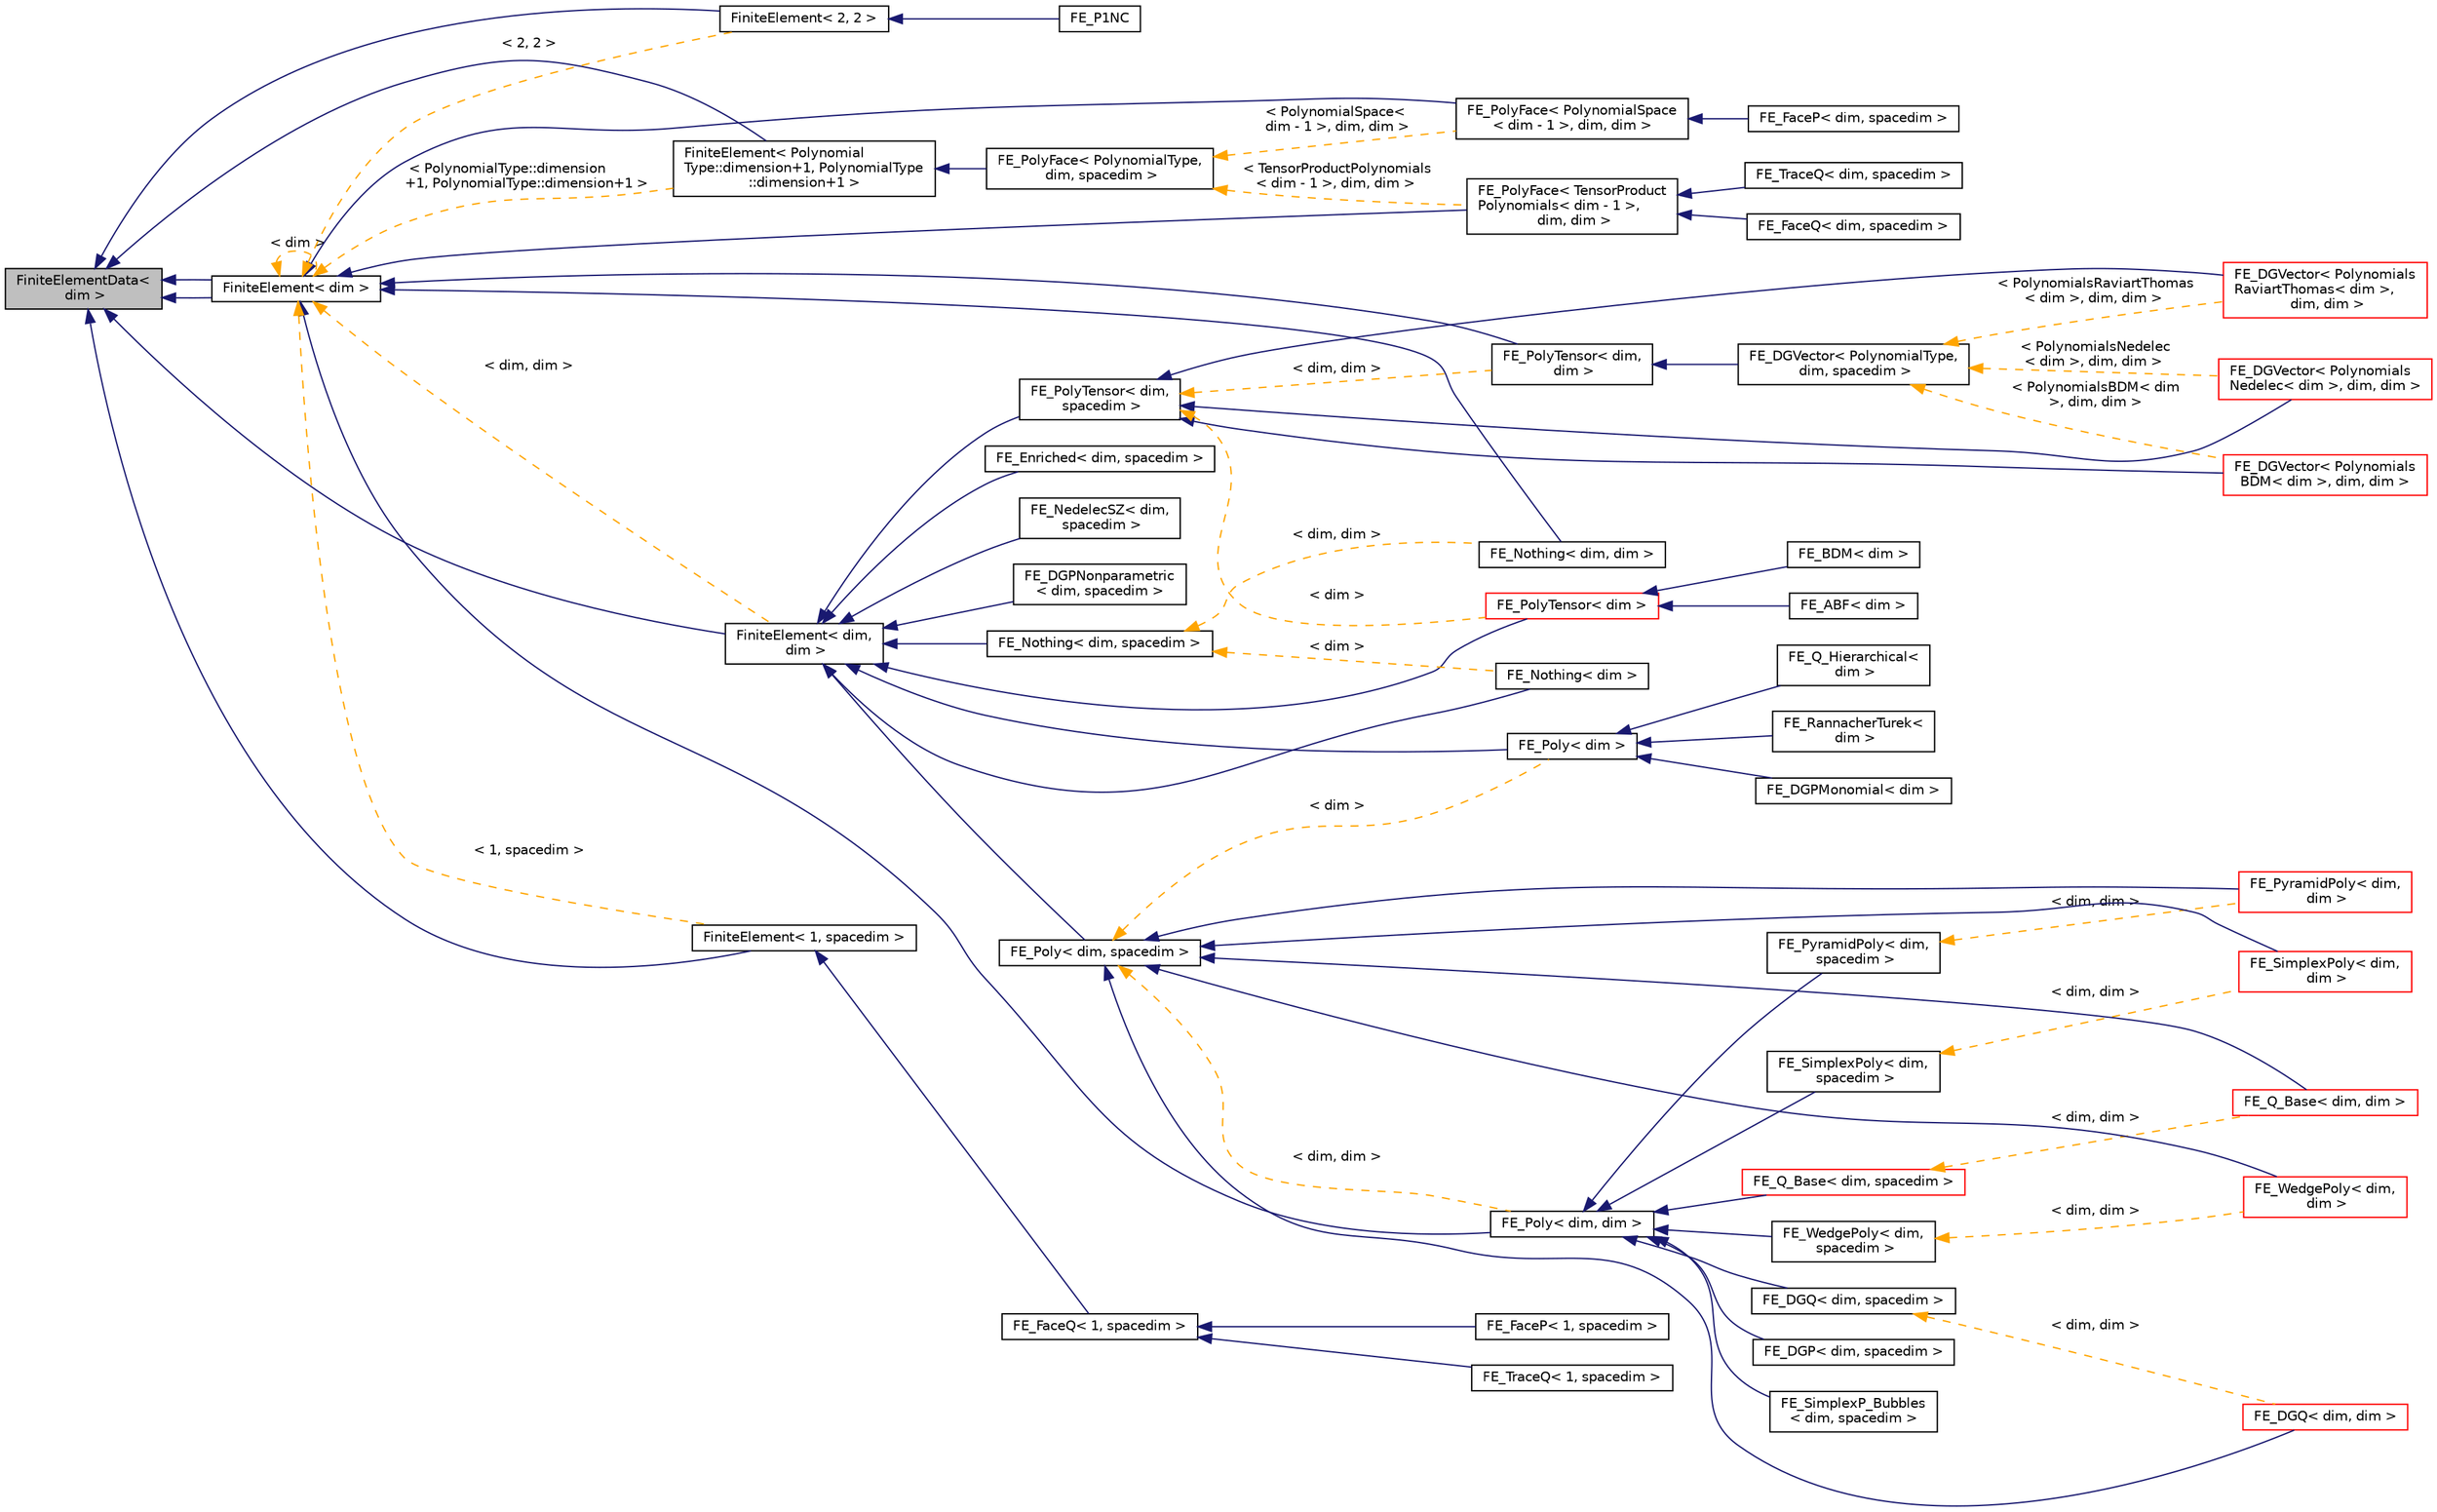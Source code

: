 digraph "FiniteElementData&lt; dim &gt;"
{
 // LATEX_PDF_SIZE
  edge [fontname="Helvetica",fontsize="10",labelfontname="Helvetica",labelfontsize="10"];
  node [fontname="Helvetica",fontsize="10",shape=record];
  rankdir="LR";
  Node1 [label="FiniteElementData\<\l dim \>",height=0.2,width=0.4,color="black", fillcolor="grey75", style="filled", fontcolor="black",tooltip=" "];
  Node1 -> Node2 [dir="back",color="midnightblue",fontsize="10",style="solid",fontname="Helvetica"];
  Node2 [label="FiniteElement\< dim \>",height=0.2,width=0.4,color="black", fillcolor="white", style="filled",URL="$classFiniteElement.html",tooltip=" "];
  Node2 -> Node3 [dir="back",color="midnightblue",fontsize="10",style="solid",fontname="Helvetica"];
  Node3 [label="FE_Nothing\< dim, dim \>",height=0.2,width=0.4,color="black", fillcolor="white", style="filled",URL="$classFE__Nothing.html",tooltip=" "];
  Node2 -> Node4 [dir="back",color="midnightblue",fontsize="10",style="solid",fontname="Helvetica"];
  Node4 [label="FE_Poly\< dim, dim \>",height=0.2,width=0.4,color="black", fillcolor="white", style="filled",URL="$classFE__Poly.html",tooltip=" "];
  Node4 -> Node5 [dir="back",color="midnightblue",fontsize="10",style="solid",fontname="Helvetica"];
  Node5 [label="FE_DGP\< dim, spacedim \>",height=0.2,width=0.4,color="black", fillcolor="white", style="filled",URL="$classFE__DGP.html",tooltip=" "];
  Node4 -> Node6 [dir="back",color="midnightblue",fontsize="10",style="solid",fontname="Helvetica"];
  Node6 [label="FE_DGQ\< dim, spacedim \>",height=0.2,width=0.4,color="black", fillcolor="white", style="filled",URL="$classFE__DGQ.html",tooltip=" "];
  Node6 -> Node7 [dir="back",color="orange",fontsize="10",style="dashed",label=" \< dim, dim \>" ,fontname="Helvetica"];
  Node7 [label="FE_DGQ\< dim, dim \>",height=0.2,width=0.4,color="red", fillcolor="white", style="filled",URL="$classFE__DGQ.html",tooltip=" "];
  Node4 -> Node11 [dir="back",color="midnightblue",fontsize="10",style="solid",fontname="Helvetica"];
  Node11 [label="FE_PyramidPoly\< dim,\l spacedim \>",height=0.2,width=0.4,color="black", fillcolor="white", style="filled",URL="$classFE__PyramidPoly.html",tooltip=" "];
  Node11 -> Node12 [dir="back",color="orange",fontsize="10",style="dashed",label=" \< dim, dim \>" ,fontname="Helvetica"];
  Node12 [label="FE_PyramidPoly\< dim,\l dim \>",height=0.2,width=0.4,color="red", fillcolor="white", style="filled",URL="$classFE__PyramidPoly.html",tooltip=" "];
  Node4 -> Node15 [dir="back",color="midnightblue",fontsize="10",style="solid",fontname="Helvetica"];
  Node15 [label="FE_Q_Base\< dim, spacedim \>",height=0.2,width=0.4,color="red", fillcolor="white", style="filled",URL="$classFE__Q__Base.html",tooltip=" "];
  Node15 -> Node17 [dir="back",color="orange",fontsize="10",style="dashed",label=" \< dim, dim \>" ,fontname="Helvetica"];
  Node17 [label="FE_Q_Base\< dim, dim \>",height=0.2,width=0.4,color="red", fillcolor="white", style="filled",URL="$classFE__Q__Base.html",tooltip=" "];
  Node4 -> Node23 [dir="back",color="midnightblue",fontsize="10",style="solid",fontname="Helvetica"];
  Node23 [label="FE_SimplexP_Bubbles\l\< dim, spacedim \>",height=0.2,width=0.4,color="black", fillcolor="white", style="filled",URL="$classFE__SimplexP__Bubbles.html",tooltip="Enriched version of FE_P that can be used with nodal quadrature. Many explicit time integration schem..."];
  Node4 -> Node24 [dir="back",color="midnightblue",fontsize="10",style="solid",fontname="Helvetica"];
  Node24 [label="FE_SimplexPoly\< dim,\l spacedim \>",height=0.2,width=0.4,color="black", fillcolor="white", style="filled",URL="$classFE__SimplexPoly.html",tooltip=" "];
  Node24 -> Node25 [dir="back",color="orange",fontsize="10",style="dashed",label=" \< dim, dim \>" ,fontname="Helvetica"];
  Node25 [label="FE_SimplexPoly\< dim,\l dim \>",height=0.2,width=0.4,color="red", fillcolor="white", style="filled",URL="$classFE__SimplexPoly.html",tooltip=" "];
  Node4 -> Node28 [dir="back",color="midnightblue",fontsize="10",style="solid",fontname="Helvetica"];
  Node28 [label="FE_WedgePoly\< dim,\l spacedim \>",height=0.2,width=0.4,color="black", fillcolor="white", style="filled",URL="$classFE__WedgePoly.html",tooltip=" "];
  Node28 -> Node29 [dir="back",color="orange",fontsize="10",style="dashed",label=" \< dim, dim \>" ,fontname="Helvetica"];
  Node29 [label="FE_WedgePoly\< dim,\l dim \>",height=0.2,width=0.4,color="red", fillcolor="white", style="filled",URL="$classFE__WedgePoly.html",tooltip=" "];
  Node2 -> Node32 [dir="back",color="midnightblue",fontsize="10",style="solid",fontname="Helvetica"];
  Node32 [label="FE_PolyFace\< PolynomialSpace\l\< dim - 1 \>, dim, dim \>",height=0.2,width=0.4,color="black", fillcolor="white", style="filled",URL="$classFE__PolyFace.html",tooltip=" "];
  Node32 -> Node33 [dir="back",color="midnightblue",fontsize="10",style="solid",fontname="Helvetica"];
  Node33 [label="FE_FaceP\< dim, spacedim \>",height=0.2,width=0.4,color="black", fillcolor="white", style="filled",URL="$classFE__FaceP.html",tooltip=" "];
  Node2 -> Node34 [dir="back",color="midnightblue",fontsize="10",style="solid",fontname="Helvetica"];
  Node34 [label="FE_PolyFace\< TensorProduct\lPolynomials\< dim - 1 \>,\l dim, dim \>",height=0.2,width=0.4,color="black", fillcolor="white", style="filled",URL="$classFE__PolyFace.html",tooltip=" "];
  Node34 -> Node35 [dir="back",color="midnightblue",fontsize="10",style="solid",fontname="Helvetica"];
  Node35 [label="FE_FaceQ\< dim, spacedim \>",height=0.2,width=0.4,color="black", fillcolor="white", style="filled",URL="$classFE__FaceQ.html",tooltip=" "];
  Node34 -> Node36 [dir="back",color="midnightblue",fontsize="10",style="solid",fontname="Helvetica"];
  Node36 [label="FE_TraceQ\< dim, spacedim \>",height=0.2,width=0.4,color="black", fillcolor="white", style="filled",URL="$classFE__TraceQ.html",tooltip=" "];
  Node2 -> Node37 [dir="back",color="midnightblue",fontsize="10",style="solid",fontname="Helvetica"];
  Node37 [label="FE_PolyTensor\< dim,\l dim \>",height=0.2,width=0.4,color="black", fillcolor="white", style="filled",URL="$classFE__PolyTensor.html",tooltip=" "];
  Node37 -> Node38 [dir="back",color="midnightblue",fontsize="10",style="solid",fontname="Helvetica"];
  Node38 [label="FE_DGVector\< PolynomialType,\l dim, spacedim \>",height=0.2,width=0.4,color="black", fillcolor="white", style="filled",URL="$classFE__DGVector.html",tooltip=" "];
  Node38 -> Node39 [dir="back",color="orange",fontsize="10",style="dashed",label=" \< PolynomialsRaviartThomas\l\< dim \>, dim, dim \>" ,fontname="Helvetica"];
  Node39 [label="FE_DGVector\< Polynomials\lRaviartThomas\< dim \>,\l dim, dim \>",height=0.2,width=0.4,color="red", fillcolor="white", style="filled",URL="$classFE__DGVector.html",tooltip=" "];
  Node38 -> Node41 [dir="back",color="orange",fontsize="10",style="dashed",label=" \< PolynomialsBDM\< dim\l \>, dim, dim \>" ,fontname="Helvetica"];
  Node41 [label="FE_DGVector\< Polynomials\lBDM\< dim \>, dim, dim \>",height=0.2,width=0.4,color="red", fillcolor="white", style="filled",URL="$classFE__DGVector.html",tooltip=" "];
  Node38 -> Node43 [dir="back",color="orange",fontsize="10",style="dashed",label=" \< PolynomialsNedelec\l\< dim \>, dim, dim \>" ,fontname="Helvetica"];
  Node43 [label="FE_DGVector\< Polynomials\lNedelec\< dim \>, dim, dim \>",height=0.2,width=0.4,color="red", fillcolor="white", style="filled",URL="$classFE__DGVector.html",tooltip=" "];
  Node2 -> Node45 [dir="back",color="orange",fontsize="10",style="dashed",label=" \< 2, 2 \>" ,fontname="Helvetica"];
  Node45 [label="FiniteElement\< 2, 2 \>",height=0.2,width=0.4,color="black", fillcolor="white", style="filled",URL="$classFiniteElement.html",tooltip=" "];
  Node45 -> Node46 [dir="back",color="midnightblue",fontsize="10",style="solid",fontname="Helvetica"];
  Node46 [label="FE_P1NC",height=0.2,width=0.4,color="black", fillcolor="white", style="filled",URL="$classFE__P1NC.html",tooltip=" "];
  Node2 -> Node47 [dir="back",color="orange",fontsize="10",style="dashed",label=" \< PolynomialType::dimension\l+1, PolynomialType::dimension+1 \>" ,fontname="Helvetica"];
  Node47 [label="FiniteElement\< Polynomial\lType::dimension+1, PolynomialType\l::dimension+1 \>",height=0.2,width=0.4,color="black", fillcolor="white", style="filled",URL="$classFiniteElement.html",tooltip=" "];
  Node47 -> Node48 [dir="back",color="midnightblue",fontsize="10",style="solid",fontname="Helvetica"];
  Node48 [label="FE_PolyFace\< PolynomialType,\l dim, spacedim \>",height=0.2,width=0.4,color="black", fillcolor="white", style="filled",URL="$classFE__PolyFace.html",tooltip=" "];
  Node48 -> Node32 [dir="back",color="orange",fontsize="10",style="dashed",label=" \< PolynomialSpace\<\l dim - 1 \>, dim, dim \>" ,fontname="Helvetica"];
  Node48 -> Node34 [dir="back",color="orange",fontsize="10",style="dashed",label=" \< TensorProductPolynomials\l\< dim - 1 \>, dim, dim \>" ,fontname="Helvetica"];
  Node2 -> Node49 [dir="back",color="orange",fontsize="10",style="dashed",label=" \< 1, spacedim \>" ,fontname="Helvetica"];
  Node49 [label="FiniteElement\< 1, spacedim \>",height=0.2,width=0.4,color="black", fillcolor="white", style="filled",URL="$classFiniteElement.html",tooltip=" "];
  Node49 -> Node50 [dir="back",color="midnightblue",fontsize="10",style="solid",fontname="Helvetica"];
  Node50 [label="FE_FaceQ\< 1, spacedim \>",height=0.2,width=0.4,color="black", fillcolor="white", style="filled",URL="$classFE__FaceQ_3_011_00_01spacedim_01_4.html",tooltip=" "];
  Node50 -> Node51 [dir="back",color="midnightblue",fontsize="10",style="solid",fontname="Helvetica"];
  Node51 [label="FE_FaceP\< 1, spacedim \>",height=0.2,width=0.4,color="black", fillcolor="white", style="filled",URL="$classFE__FaceP_3_011_00_01spacedim_01_4.html",tooltip=" "];
  Node50 -> Node52 [dir="back",color="midnightblue",fontsize="10",style="solid",fontname="Helvetica"];
  Node52 [label="FE_TraceQ\< 1, spacedim \>",height=0.2,width=0.4,color="black", fillcolor="white", style="filled",URL="$classFE__TraceQ_3_011_00_01spacedim_01_4.html",tooltip=" "];
  Node2 -> Node53 [dir="back",color="orange",fontsize="10",style="dashed",label=" \< dim, dim \>" ,fontname="Helvetica"];
  Node53 [label="FiniteElement\< dim,\l dim \>",height=0.2,width=0.4,color="black", fillcolor="white", style="filled",URL="$classFiniteElement.html",tooltip=" "];
  Node53 -> Node54 [dir="back",color="midnightblue",fontsize="10",style="solid",fontname="Helvetica"];
  Node54 [label="FE_DGPNonparametric\l\< dim, spacedim \>",height=0.2,width=0.4,color="black", fillcolor="white", style="filled",URL="$classFE__DGPNonparametric.html",tooltip=" "];
  Node53 -> Node55 [dir="back",color="midnightblue",fontsize="10",style="solid",fontname="Helvetica"];
  Node55 [label="FE_Enriched\< dim, spacedim \>",height=0.2,width=0.4,color="black", fillcolor="white", style="filled",URL="$classFE__Enriched.html",tooltip=" "];
  Node53 -> Node56 [dir="back",color="midnightblue",fontsize="10",style="solid",fontname="Helvetica"];
  Node56 [label="FE_NedelecSZ\< dim,\l spacedim \>",height=0.2,width=0.4,color="black", fillcolor="white", style="filled",URL="$classFE__NedelecSZ.html",tooltip=" "];
  Node53 -> Node57 [dir="back",color="midnightblue",fontsize="10",style="solid",fontname="Helvetica"];
  Node57 [label="FE_Nothing\< dim, spacedim \>",height=0.2,width=0.4,color="black", fillcolor="white", style="filled",URL="$classFE__Nothing.html",tooltip=" "];
  Node57 -> Node3 [dir="back",color="orange",fontsize="10",style="dashed",label=" \< dim, dim \>" ,fontname="Helvetica"];
  Node57 -> Node58 [dir="back",color="orange",fontsize="10",style="dashed",label=" \< dim \>" ,fontname="Helvetica"];
  Node58 [label="FE_Nothing\< dim \>",height=0.2,width=0.4,color="black", fillcolor="white", style="filled",URL="$classFE__Nothing.html",tooltip=" "];
  Node53 -> Node58 [dir="back",color="midnightblue",fontsize="10",style="solid",fontname="Helvetica"];
  Node53 -> Node59 [dir="back",color="midnightblue",fontsize="10",style="solid",fontname="Helvetica"];
  Node59 [label="FE_Poly\< dim, spacedim \>",height=0.2,width=0.4,color="black", fillcolor="white", style="filled",URL="$classFE__Poly.html",tooltip=" "];
  Node59 -> Node7 [dir="back",color="midnightblue",fontsize="10",style="solid",fontname="Helvetica"];
  Node59 -> Node12 [dir="back",color="midnightblue",fontsize="10",style="solid",fontname="Helvetica"];
  Node59 -> Node17 [dir="back",color="midnightblue",fontsize="10",style="solid",fontname="Helvetica"];
  Node59 -> Node25 [dir="back",color="midnightblue",fontsize="10",style="solid",fontname="Helvetica"];
  Node59 -> Node29 [dir="back",color="midnightblue",fontsize="10",style="solid",fontname="Helvetica"];
  Node59 -> Node4 [dir="back",color="orange",fontsize="10",style="dashed",label=" \< dim, dim \>" ,fontname="Helvetica"];
  Node59 -> Node60 [dir="back",color="orange",fontsize="10",style="dashed",label=" \< dim \>" ,fontname="Helvetica"];
  Node60 [label="FE_Poly\< dim \>",height=0.2,width=0.4,color="black", fillcolor="white", style="filled",URL="$classFE__Poly.html",tooltip=" "];
  Node60 -> Node61 [dir="back",color="midnightblue",fontsize="10",style="solid",fontname="Helvetica"];
  Node61 [label="FE_DGPMonomial\< dim \>",height=0.2,width=0.4,color="black", fillcolor="white", style="filled",URL="$classFE__DGPMonomial.html",tooltip=" "];
  Node60 -> Node62 [dir="back",color="midnightblue",fontsize="10",style="solid",fontname="Helvetica"];
  Node62 [label="FE_Q_Hierarchical\<\l dim \>",height=0.2,width=0.4,color="black", fillcolor="white", style="filled",URL="$classFE__Q__Hierarchical.html",tooltip=" "];
  Node60 -> Node63 [dir="back",color="midnightblue",fontsize="10",style="solid",fontname="Helvetica"];
  Node63 [label="FE_RannacherTurek\<\l dim \>",height=0.2,width=0.4,color="black", fillcolor="white", style="filled",URL="$classFE__RannacherTurek.html",tooltip=" "];
  Node53 -> Node60 [dir="back",color="midnightblue",fontsize="10",style="solid",fontname="Helvetica"];
  Node53 -> Node64 [dir="back",color="midnightblue",fontsize="10",style="solid",fontname="Helvetica"];
  Node64 [label="FE_PolyTensor\< dim,\l spacedim \>",height=0.2,width=0.4,color="black", fillcolor="white", style="filled",URL="$classFE__PolyTensor.html",tooltip=" "];
  Node64 -> Node41 [dir="back",color="midnightblue",fontsize="10",style="solid",fontname="Helvetica"];
  Node64 -> Node43 [dir="back",color="midnightblue",fontsize="10",style="solid",fontname="Helvetica"];
  Node64 -> Node39 [dir="back",color="midnightblue",fontsize="10",style="solid",fontname="Helvetica"];
  Node64 -> Node37 [dir="back",color="orange",fontsize="10",style="dashed",label=" \< dim, dim \>" ,fontname="Helvetica"];
  Node64 -> Node65 [dir="back",color="orange",fontsize="10",style="dashed",label=" \< dim \>" ,fontname="Helvetica"];
  Node65 [label="FE_PolyTensor\< dim \>",height=0.2,width=0.4,color="red", fillcolor="white", style="filled",URL="$classFE__PolyTensor.html",tooltip=" "];
  Node65 -> Node66 [dir="back",color="midnightblue",fontsize="10",style="solid",fontname="Helvetica"];
  Node66 [label="FE_ABF\< dim \>",height=0.2,width=0.4,color="black", fillcolor="white", style="filled",URL="$classFE__ABF.html",tooltip=" "];
  Node65 -> Node67 [dir="back",color="midnightblue",fontsize="10",style="solid",fontname="Helvetica"];
  Node67 [label="FE_BDM\< dim \>",height=0.2,width=0.4,color="black", fillcolor="white", style="filled",URL="$classFE__BDM.html",tooltip=" "];
  Node53 -> Node65 [dir="back",color="midnightblue",fontsize="10",style="solid",fontname="Helvetica"];
  Node2 -> Node2 [dir="back",color="orange",fontsize="10",style="dashed",label=" \< dim \>" ,fontname="Helvetica"];
  Node1 -> Node49 [dir="back",color="midnightblue",fontsize="10",style="solid",fontname="Helvetica"];
  Node1 -> Node45 [dir="back",color="midnightblue",fontsize="10",style="solid",fontname="Helvetica"];
  Node1 -> Node2 [dir="back",color="midnightblue",fontsize="10",style="solid",fontname="Helvetica"];
  Node1 -> Node53 [dir="back",color="midnightblue",fontsize="10",style="solid",fontname="Helvetica"];
  Node1 -> Node47 [dir="back",color="midnightblue",fontsize="10",style="solid",fontname="Helvetica"];
}
